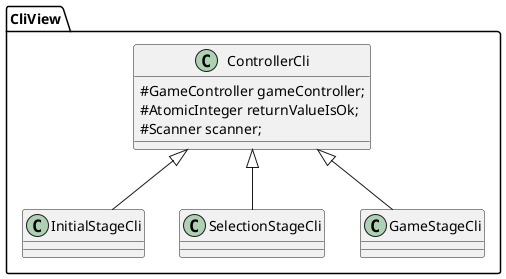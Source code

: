 @startuml
skinparam classAttributeIconSize 0

package CliView <<Folder>> {

    abstract class ControllerCli
    class InitialStageCli
    class SelectionStageCli
    class GameStageCli

    ControllerCli <|-- InitialStageCli
    ControllerCli <|-- SelectionStageCli
    ControllerCli <|-- GameStageCli

    class ControllerCli {
        # GameController gameController;
        # AtomicInteger returnValueIsOk;
        # Scanner scanner;

    }


}





@enduml